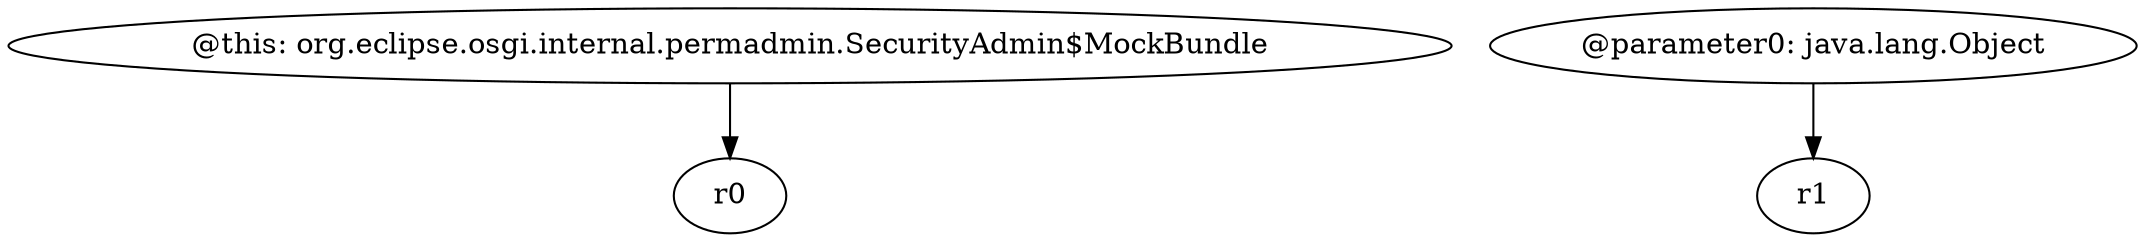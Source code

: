 digraph g {
0[label="@this: org.eclipse.osgi.internal.permadmin.SecurityAdmin$MockBundle"]
1[label="r0"]
0->1[label=""]
2[label="@parameter0: java.lang.Object"]
3[label="r1"]
2->3[label=""]
}